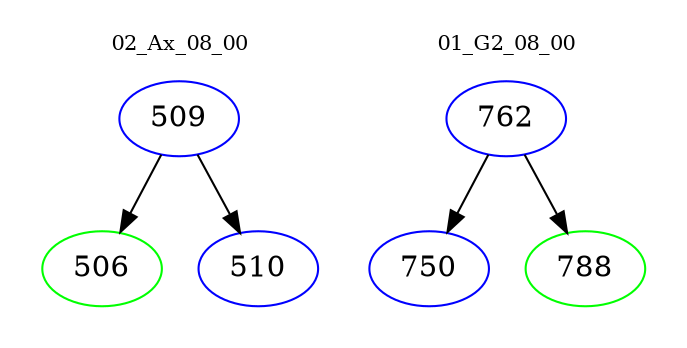 digraph{
subgraph cluster_0 {
color = white
label = "02_Ax_08_00";
fontsize=10;
T0_509 [label="509", color="blue"]
T0_509 -> T0_506 [color="black"]
T0_506 [label="506", color="green"]
T0_509 -> T0_510 [color="black"]
T0_510 [label="510", color="blue"]
}
subgraph cluster_1 {
color = white
label = "01_G2_08_00";
fontsize=10;
T1_762 [label="762", color="blue"]
T1_762 -> T1_750 [color="black"]
T1_750 [label="750", color="blue"]
T1_762 -> T1_788 [color="black"]
T1_788 [label="788", color="green"]
}
}
